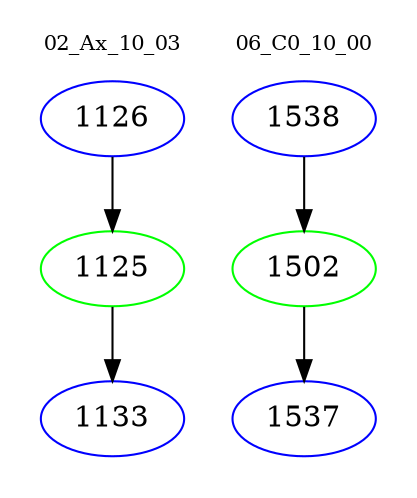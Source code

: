 digraph{
subgraph cluster_0 {
color = white
label = "02_Ax_10_03";
fontsize=10;
T0_1126 [label="1126", color="blue"]
T0_1126 -> T0_1125 [color="black"]
T0_1125 [label="1125", color="green"]
T0_1125 -> T0_1133 [color="black"]
T0_1133 [label="1133", color="blue"]
}
subgraph cluster_1 {
color = white
label = "06_C0_10_00";
fontsize=10;
T1_1538 [label="1538", color="blue"]
T1_1538 -> T1_1502 [color="black"]
T1_1502 [label="1502", color="green"]
T1_1502 -> T1_1537 [color="black"]
T1_1537 [label="1537", color="blue"]
}
}

